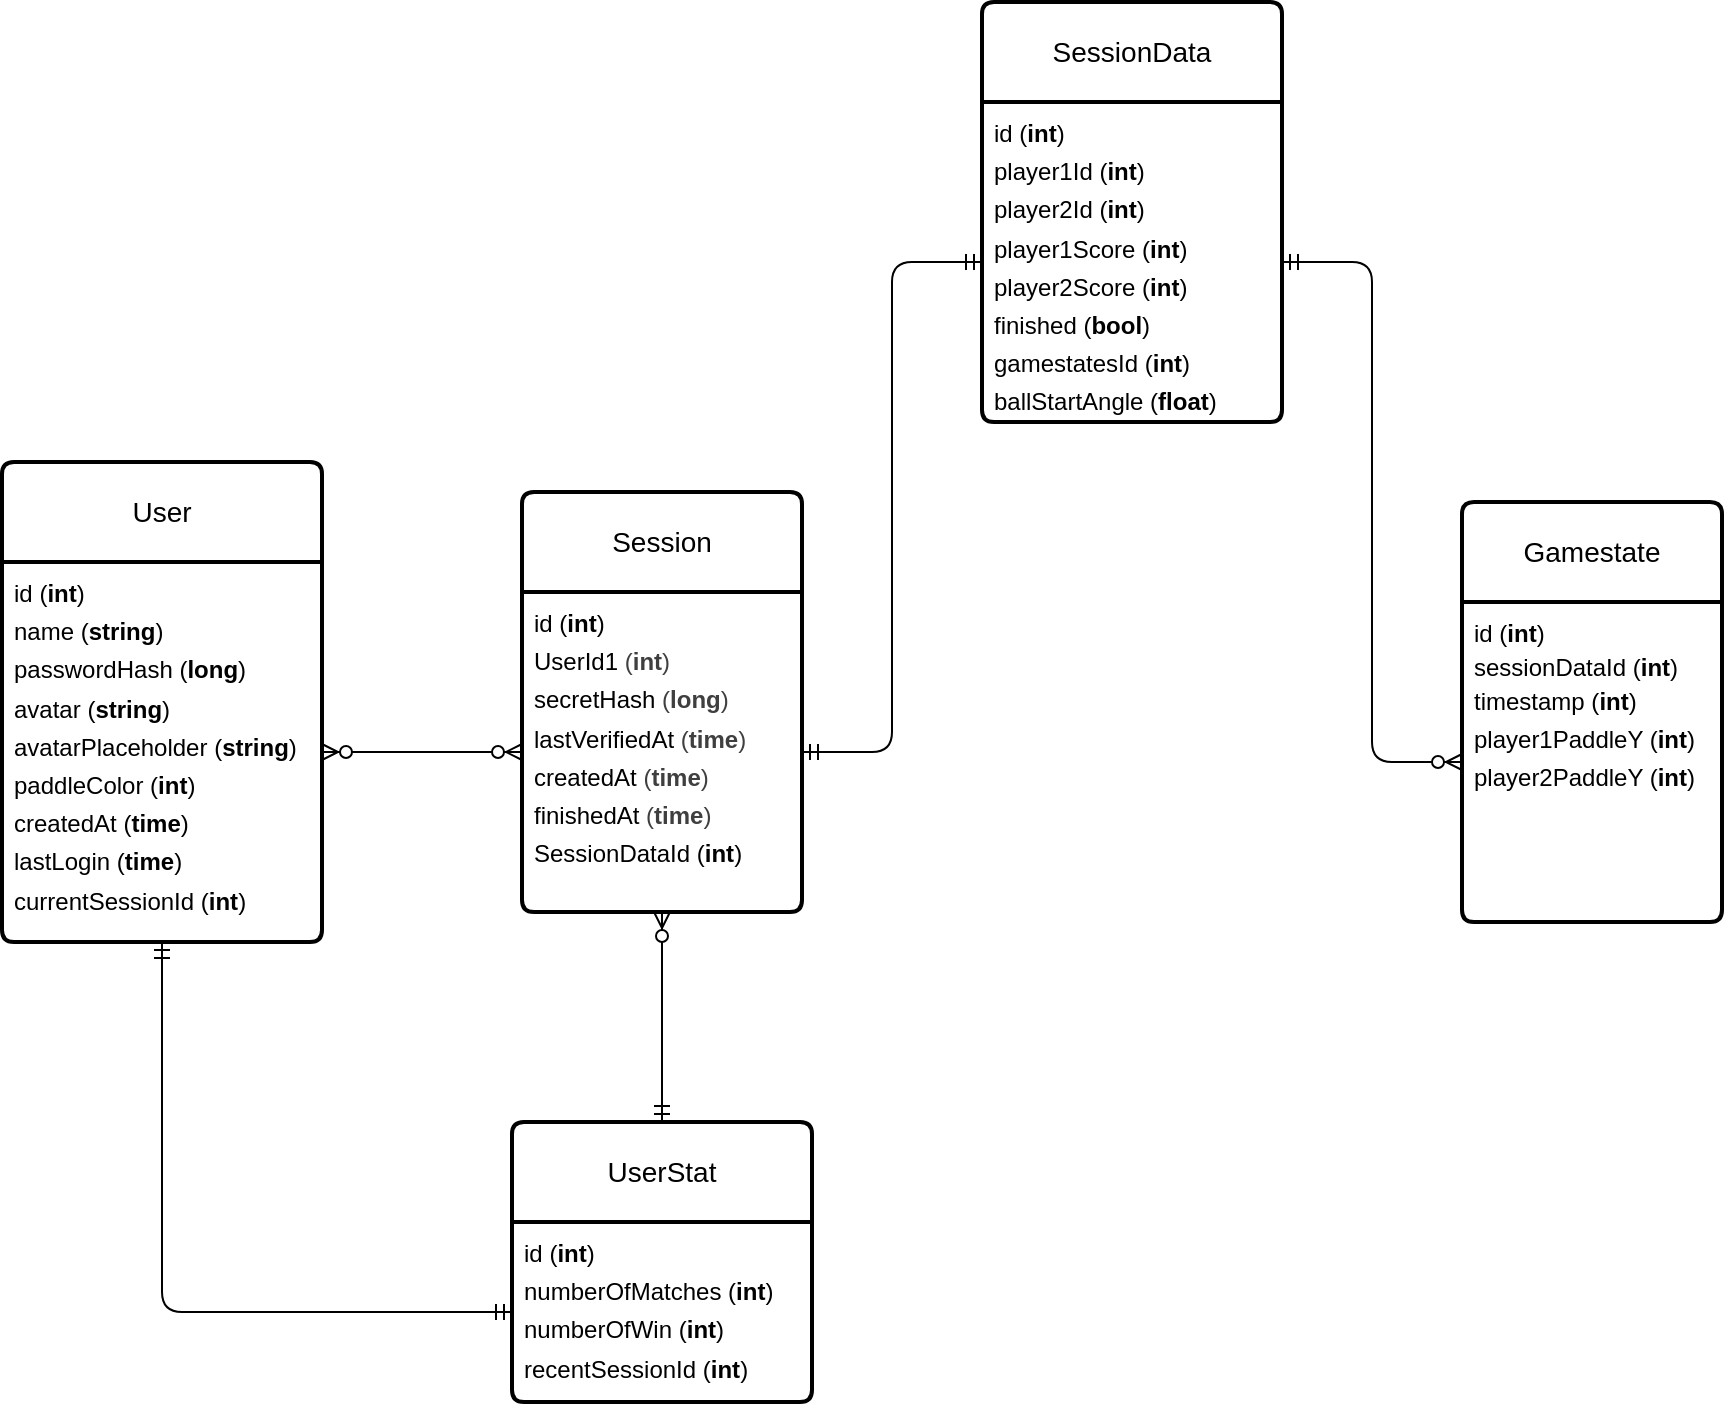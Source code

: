 <mxfile>
    <diagram id="pWp0sPiNbcPrfPBrc36k" name="Page-1">
        <mxGraphModel dx="1882" dy="1895" grid="1" gridSize="10" guides="1" tooltips="1" connect="1" arrows="1" fold="1" page="1" pageScale="1" pageWidth="850" pageHeight="1100" math="0" shadow="0">
            <root>
                <mxCell id="0"/>
                <mxCell id="1" parent="0"/>
                <mxCell id="6" value="User" style="swimlane;childLayout=stackLayout;horizontal=1;startSize=50;horizontalStack=0;rounded=1;fontSize=14;fontStyle=0;strokeWidth=2;resizeParent=0;resizeLast=1;shadow=0;dashed=0;align=center;arcSize=4;whiteSpace=wrap;html=1;" vertex="1" parent="1">
                    <mxGeometry x="-50" y="80" width="160" height="240" as="geometry"/>
                </mxCell>
                <mxCell id="7" value="&lt;font style=&quot;line-height: 160%; color: rgb(0, 0, 0);&quot;&gt;id &lt;font style=&quot;&quot;&gt;(&lt;b&gt;int&lt;/b&gt;)&lt;/font&gt;&lt;/font&gt;&lt;div style=&quot;line-height: 160%;&quot;&gt;&lt;font style=&quot;color: rgb(0, 0, 0);&quot;&gt;&lt;font&gt;name &lt;font&gt;(&lt;b&gt;string&lt;/b&gt;)&lt;/font&gt;&lt;br&gt;passwordHash&amp;nbsp;&lt;/font&gt;&lt;span&gt;(&lt;/span&gt;&lt;span&gt;&lt;b&gt;long&lt;/b&gt;)&lt;/span&gt;&lt;/font&gt;&lt;div&gt;&lt;font style=&quot;color: rgb(0, 0, 0);&quot;&gt;&lt;font&gt;avatar &lt;font&gt;(&lt;/font&gt;&lt;/font&gt;&lt;span style=&quot;background-color: transparent;&quot;&gt;&lt;font&gt;&lt;b&gt;string&lt;/b&gt;)&lt;/font&gt;&lt;/span&gt;&lt;/font&gt;&lt;/div&gt;&lt;div&gt;&lt;font style=&quot;color: rgb(0, 0, 0);&quot;&gt;&lt;font&gt;avatarPlaceholder&amp;nbsp;&lt;/font&gt;&lt;font&gt;&lt;font style=&quot;background-color: transparent; scrollbar-color: light-dark(#e2e2e2, #4b4b4b)&lt;br/&gt;&#x9;&#x9;&#x9;&#x9;&#x9;light-dark(#fbfbfb, var(--dark-panel-color));&quot;&gt;(&lt;/font&gt;&lt;span style=&quot;background-color: transparent; scrollbar-color: light-dark(#e2e2e2, #4b4b4b)&lt;br/&gt;&#x9;&#x9;&#x9;&#x9;&#x9;light-dark(#fbfbfb, var(--dark-panel-color));&quot;&gt;&lt;b&gt;string&lt;/b&gt;)&lt;/span&gt;&lt;/font&gt;&lt;/font&gt;&lt;/div&gt;&lt;div&gt;&lt;font style=&quot;color: rgb(0, 0, 0);&quot;&gt;&lt;font&gt;&lt;span style=&quot;background-color: transparent; scrollbar-color: light-dark(#e2e2e2, #4b4b4b)&lt;br/&gt;&#x9;&#x9;&#x9;&#x9;&#x9;light-dark(#fbfbfb, var(--dark-panel-color));&quot;&gt;paddleColor (&lt;b&gt;int&lt;/b&gt;)&lt;/span&gt;&lt;/font&gt;&lt;/font&gt;&lt;/div&gt;&lt;div&gt;&lt;font style=&quot;color: rgb(0, 0, 0);&quot;&gt;createdAt (&lt;b&gt;time&lt;/b&gt;)&lt;/font&gt;&lt;/div&gt;&lt;div&gt;&lt;font style=&quot;color: rgb(0, 0, 0);&quot;&gt;lastLogin (&lt;b style=&quot;&quot;&gt;time&lt;/b&gt;)&lt;/font&gt;&lt;/div&gt;&lt;div&gt;&lt;font style=&quot;color: rgb(0, 0, 0);&quot;&gt;currentSessionId (&lt;b&gt;int&lt;/b&gt;)&lt;/font&gt;&lt;/div&gt;&lt;/div&gt;" style="align=left;strokeColor=none;fillColor=none;spacingLeft=4;fontSize=12;verticalAlign=top;resizable=0;rotatable=0;part=1;html=1;" vertex="1" parent="6">
                    <mxGeometry y="50" width="160" height="190" as="geometry"/>
                </mxCell>
                <mxCell id="15" value="Session" style="swimlane;childLayout=stackLayout;horizontal=1;startSize=50;horizontalStack=0;rounded=1;fontSize=14;fontStyle=0;strokeWidth=2;resizeParent=0;resizeLast=1;shadow=0;dashed=0;align=center;arcSize=4;whiteSpace=wrap;html=1;" vertex="1" parent="1">
                    <mxGeometry x="210" y="95" width="140" height="210" as="geometry"/>
                </mxCell>
                <mxCell id="16" value="&lt;font style=&quot;line-height: 160%;&quot;&gt;id (&lt;b&gt;int&lt;/b&gt;)&lt;/font&gt;&lt;div style=&quot;line-height: 160%;&quot;&gt;UserId1&amp;nbsp;&lt;span style=&quot;background-color: transparent; color: rgb(63, 63, 63);&quot;&gt;(&lt;/span&gt;&lt;b style=&quot;background-color: transparent; color: rgb(63, 63, 63); scrollbar-color: light-dark(#e2e2e2, #4b4b4b)&lt;br/&gt;&#x9;&#x9;&#x9;&#x9;&#x9;light-dark(#fbfbfb, var(--dark-panel-color));&quot;&gt;int&lt;/b&gt;&lt;span style=&quot;background-color: transparent; color: rgb(63, 63, 63);&quot;&gt;)&lt;/span&gt;&lt;/div&gt;&lt;div style=&quot;line-height: 160%;&quot;&gt;&lt;font&gt;secretHash&amp;nbsp;&lt;/font&gt;&lt;span style=&quot;color: rgb(63, 63, 63);&quot;&gt;(&lt;/span&gt;&lt;b style=&quot;color: rgb(63, 63, 63); scrollbar-color: light-dark(#e2e2e2, #4b4b4b)&lt;br/&gt;&#x9;&#x9;&#x9;&#x9;&#x9;light-dark(#fbfbfb, var(--dark-panel-color));&quot;&gt;long&lt;/b&gt;&lt;span style=&quot;color: rgb(63, 63, 63);&quot;&gt;)&lt;/span&gt;&lt;div&gt;lastVerifiedAt&amp;nbsp;&lt;span style=&quot;background-color: transparent; scrollbar-color: light-dark(#e2e2e2, #4b4b4b)&lt;br/&gt;&#x9;&#x9;&#x9;&#x9;&#x9;light-dark(#fbfbfb, var(--dark-panel-color)); color: rgb(63, 63, 63);&quot;&gt;(&lt;b&gt;time&lt;/b&gt;&lt;/span&gt;&lt;span style=&quot;background-color: transparent; scrollbar-color: light-dark(#e2e2e2, #4b4b4b)&lt;br/&gt;&#x9;&#x9;&#x9;&#x9;&#x9;light-dark(#fbfbfb, var(--dark-panel-color)); color: rgb(63, 63, 63);&quot;&gt;)&lt;/span&gt;&lt;/div&gt;&lt;div&gt;createdAt&amp;nbsp;&lt;span style=&quot;color: rgb(63, 63, 63); background-color: transparent; scrollbar-color: light-dark(#e2e2e2, #4b4b4b)&lt;br/&gt;&#x9;&#x9;&#x9;&#x9;&#x9;light-dark(#fbfbfb, var(--dark-panel-color));&quot;&gt;(&lt;b style=&quot;scrollbar-color: light-dark(#e2e2e2, #4b4b4b)&lt;br/&gt;&#x9;&#x9;&#x9;&#x9;&#x9;light-dark(#fbfbfb, var(--dark-panel-color));&quot;&gt;time&lt;/b&gt;&lt;/span&gt;&lt;span style=&quot;color: rgb(63, 63, 63); background-color: transparent; scrollbar-color: light-dark(#e2e2e2, #4b4b4b)&lt;br/&gt;&#x9;&#x9;&#x9;&#x9;&#x9;light-dark(#fbfbfb, var(--dark-panel-color));&quot;&gt;)&lt;/span&gt;&lt;/div&gt;&lt;div&gt;finishedAt&amp;nbsp;&lt;span style=&quot;color: rgb(63, 63, 63); background-color: transparent; scrollbar-color: light-dark(#e2e2e2, #4b4b4b)&lt;br/&gt;&#x9;&#x9;&#x9;&#x9;&#x9;light-dark(#fbfbfb, var(--dark-panel-color));&quot;&gt;(&lt;b&gt;time&lt;/b&gt;&lt;/span&gt;&lt;span style=&quot;color: rgb(63, 63, 63); background-color: transparent; scrollbar-color: light-dark(#e2e2e2, #4b4b4b)&lt;br/&gt;&#x9;&#x9;&#x9;&#x9;&#x9;light-dark(#fbfbfb, var(--dark-panel-color));&quot;&gt;)&lt;/span&gt;&lt;/div&gt;&lt;div&gt;SessionDataId (&lt;b&gt;int&lt;/b&gt;)&lt;/div&gt;&lt;/div&gt;" style="align=left;strokeColor=none;fillColor=none;spacingLeft=4;fontSize=12;verticalAlign=top;resizable=0;rotatable=0;part=1;html=1;" vertex="1" parent="15">
                    <mxGeometry y="50" width="140" height="160" as="geometry"/>
                </mxCell>
                <mxCell id="30" value="UserStat" style="swimlane;childLayout=stackLayout;horizontal=1;startSize=50;horizontalStack=0;rounded=1;fontSize=14;fontStyle=0;strokeWidth=2;resizeParent=0;resizeLast=1;shadow=0;dashed=0;align=center;arcSize=4;whiteSpace=wrap;html=1;" vertex="1" parent="1">
                    <mxGeometry x="205" y="410" width="150" height="140" as="geometry">
                        <mxRectangle x="190" y="420" width="70" height="50" as="alternateBounds"/>
                    </mxGeometry>
                </mxCell>
                <mxCell id="31" value="&lt;font style=&quot;color: rgb(0, 0, 0); line-height: 160%;&quot;&gt;id &lt;font&gt;(&lt;b&gt;int&lt;/b&gt;)&lt;/font&gt;&lt;/font&gt;&lt;div&gt;&lt;div style=&quot;line-height: 160%;&quot;&gt;numberOfMatches (&lt;b&gt;int&lt;/b&gt;)&lt;br&gt;&lt;div&gt;numberOfWin (&lt;b&gt;int&lt;/b&gt;)&lt;/div&gt;&lt;div&gt;&lt;font style=&quot;color: rgb(0, 0, 0);&quot;&gt;&lt;font&gt;recentSessionId (&lt;b&gt;int&lt;/b&gt;)&lt;/font&gt;&lt;/font&gt;&lt;/div&gt;&lt;/div&gt;&lt;/div&gt;" style="align=left;strokeColor=none;fillColor=none;spacingLeft=4;fontSize=12;verticalAlign=top;resizable=0;rotatable=0;part=1;html=1;" vertex="1" parent="30">
                    <mxGeometry y="50" width="150" height="90" as="geometry"/>
                </mxCell>
                <mxCell id="36" value="" style="fontSize=12;html=1;endArrow=ERmandOne;startArrow=ERmandOne;entryX=0.5;entryY=1;entryDx=0;entryDy=0;edgeStyle=orthogonalEdgeStyle;exitX=0;exitY=0.5;exitDx=0;exitDy=0;" edge="1" parent="1" source="31" target="7">
                    <mxGeometry width="100" height="100" relative="1" as="geometry">
                        <mxPoint x="240" y="560" as="sourcePoint"/>
                        <mxPoint x="100" y="340" as="targetPoint"/>
                    </mxGeometry>
                </mxCell>
                <mxCell id="38" value="" style="fontSize=12;html=1;endArrow=ERzeroToMany;endFill=1;startArrow=ERzeroToMany;exitX=1;exitY=0.5;exitDx=0;exitDy=0;entryX=0;entryY=0.5;entryDx=0;entryDy=0;" edge="1" parent="1" source="7" target="16">
                    <mxGeometry width="100" height="100" relative="1" as="geometry">
                        <mxPoint x="180" y="380" as="sourcePoint"/>
                        <mxPoint x="280" y="280" as="targetPoint"/>
                    </mxGeometry>
                </mxCell>
                <mxCell id="39" value="" style="fontSize=12;html=1;endArrow=ERzeroToMany;startArrow=ERmandOne;exitX=0.5;exitY=0;exitDx=0;exitDy=0;entryX=0.5;entryY=1;entryDx=0;entryDy=0;" edge="1" parent="1" source="30" target="16">
                    <mxGeometry width="100" height="100" relative="1" as="geometry">
                        <mxPoint x="180" y="380" as="sourcePoint"/>
                        <mxPoint x="280" y="280" as="targetPoint"/>
                    </mxGeometry>
                </mxCell>
                <mxCell id="43" value="Gamestate" style="swimlane;childLayout=stackLayout;horizontal=1;startSize=50;horizontalStack=0;rounded=1;fontSize=14;fontStyle=0;strokeWidth=2;resizeParent=0;resizeLast=1;shadow=0;dashed=0;align=center;arcSize=4;whiteSpace=wrap;html=1;" vertex="1" parent="1">
                    <mxGeometry x="680" y="100" width="130" height="210" as="geometry"/>
                </mxCell>
                <mxCell id="44" value="id (&lt;b style=&quot;line-height: 160%;&quot;&gt;int&lt;/b&gt;)&lt;div&gt;&lt;font color=&quot;#000000&quot;&gt;sessionDataId (&lt;b&gt;int&lt;/b&gt;)&lt;br&gt;&lt;/font&gt;&lt;div&gt;&lt;div style=&quot;line-height: 160%;&quot;&gt;timestamp (&lt;b&gt;int&lt;/b&gt;)&lt;/div&gt;&lt;div style=&quot;line-height: 160%;&quot;&gt;player1PaddleY (&lt;b&gt;int&lt;/b&gt;)&lt;/div&gt;&lt;div style=&quot;line-height: 160%;&quot;&gt;player2PaddleY (&lt;b&gt;int&lt;/b&gt;)&lt;br&gt;&lt;/div&gt;&lt;/div&gt;&lt;/div&gt;" style="align=left;strokeColor=none;fillColor=none;spacingLeft=4;fontSize=12;verticalAlign=top;resizable=0;rotatable=0;part=1;html=1;" vertex="1" parent="43">
                    <mxGeometry y="50" width="130" height="160" as="geometry"/>
                </mxCell>
                <mxCell id="46" value="" style="whiteSpace=wrap;html=1;fontSize=14;fontStyle=0;startSize=50;rounded=1;strokeWidth=2;shadow=0;dashed=0;arcSize=4;" vertex="1" parent="43">
                    <mxGeometry y="210" width="130" as="geometry"/>
                </mxCell>
                <mxCell id="54" value="SessionData" style="swimlane;childLayout=stackLayout;horizontal=1;startSize=50;horizontalStack=0;rounded=1;fontSize=14;fontStyle=0;strokeWidth=2;resizeParent=0;resizeLast=1;shadow=0;dashed=0;align=center;arcSize=4;whiteSpace=wrap;html=1;" vertex="1" parent="1">
                    <mxGeometry x="440" y="-150" width="150" height="210" as="geometry"/>
                </mxCell>
                <mxCell id="55" value="&lt;font style=&quot;line-height: 160%;&quot;&gt;id (&lt;b&gt;int&lt;/b&gt;)&lt;/font&gt;&lt;div style=&quot;line-height: 160%;&quot;&gt;player1Id (&lt;b&gt;int&lt;/b&gt;)&lt;/div&gt;&lt;div style=&quot;line-height: 160%;&quot;&gt;player2Id (&lt;b&gt;int&lt;/b&gt;)&lt;/div&gt;&lt;div style=&quot;line-height: 160%;&quot;&gt;player1Score (&lt;b&gt;int&lt;/b&gt;)&lt;/div&gt;&lt;div style=&quot;line-height: 160%;&quot;&gt;player2Score (&lt;b&gt;int&lt;/b&gt;)&lt;/div&gt;&lt;div style=&quot;line-height: 160%;&quot;&gt;finished (&lt;b&gt;bool&lt;/b&gt;)&lt;/div&gt;&lt;div style=&quot;line-height: 160%;&quot;&gt;gamestatesId (&lt;b&gt;int&lt;/b&gt;)&lt;/div&gt;&lt;div style=&quot;line-height: 160%;&quot;&gt;&lt;span style=&quot;background-color: transparent;&quot;&gt;ballStartAngle (&lt;b&gt;float&lt;/b&gt;&lt;/span&gt;&lt;span style=&quot;background-color: transparent;&quot;&gt;)&lt;/span&gt;&lt;/div&gt;" style="align=left;strokeColor=none;fillColor=none;spacingLeft=4;fontSize=12;verticalAlign=top;resizable=0;rotatable=0;part=1;html=1;" vertex="1" parent="54">
                    <mxGeometry y="50" width="150" height="160" as="geometry"/>
                </mxCell>
                <mxCell id="58" value="" style="fontSize=12;html=1;endArrow=ERmandOne;startArrow=ERmandOne;exitX=1;exitY=0.5;exitDx=0;exitDy=0;entryX=0;entryY=0.5;entryDx=0;entryDy=0;edgeStyle=orthogonalEdgeStyle;" edge="1" parent="1" source="16" target="55">
                    <mxGeometry width="100" height="100" relative="1" as="geometry">
                        <mxPoint x="270" y="370" as="sourcePoint"/>
                        <mxPoint x="370" y="270" as="targetPoint"/>
                    </mxGeometry>
                </mxCell>
                <mxCell id="59" value="" style="fontSize=12;html=1;endArrow=ERzeroToMany;startArrow=ERmandOne;exitX=1;exitY=0.5;exitDx=0;exitDy=0;entryX=0;entryY=0.5;entryDx=0;entryDy=0;edgeStyle=orthogonalEdgeStyle;" edge="1" parent="1" source="55" target="44">
                    <mxGeometry width="100" height="100" relative="1" as="geometry">
                        <mxPoint x="620" y="50" as="sourcePoint"/>
                        <mxPoint x="600" y="210" as="targetPoint"/>
                    </mxGeometry>
                </mxCell>
            </root>
        </mxGraphModel>
    </diagram>
</mxfile>